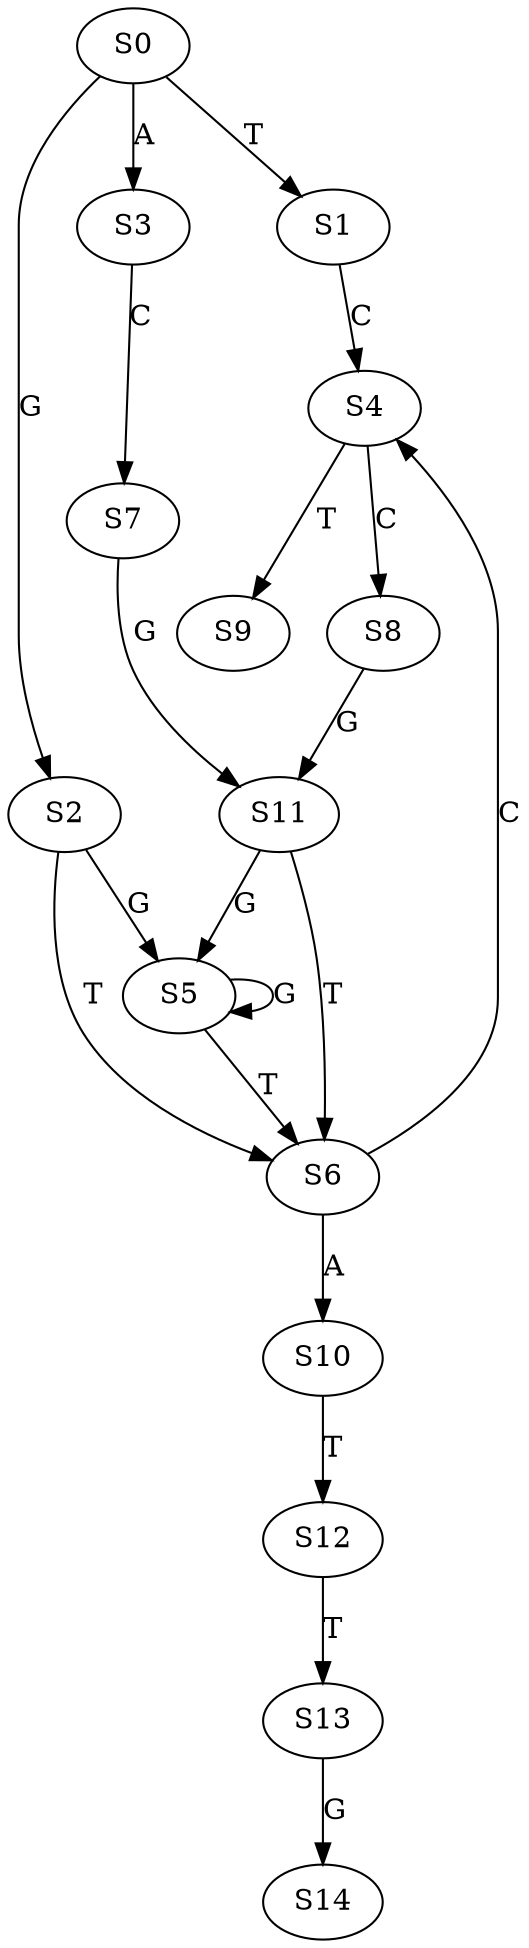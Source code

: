 strict digraph  {
	S0 -> S1 [ label = T ];
	S0 -> S2 [ label = G ];
	S0 -> S3 [ label = A ];
	S1 -> S4 [ label = C ];
	S2 -> S5 [ label = G ];
	S2 -> S6 [ label = T ];
	S3 -> S7 [ label = C ];
	S4 -> S8 [ label = C ];
	S4 -> S9 [ label = T ];
	S5 -> S6 [ label = T ];
	S5 -> S5 [ label = G ];
	S6 -> S10 [ label = A ];
	S6 -> S4 [ label = C ];
	S7 -> S11 [ label = G ];
	S8 -> S11 [ label = G ];
	S10 -> S12 [ label = T ];
	S11 -> S6 [ label = T ];
	S11 -> S5 [ label = G ];
	S12 -> S13 [ label = T ];
	S13 -> S14 [ label = G ];
}
